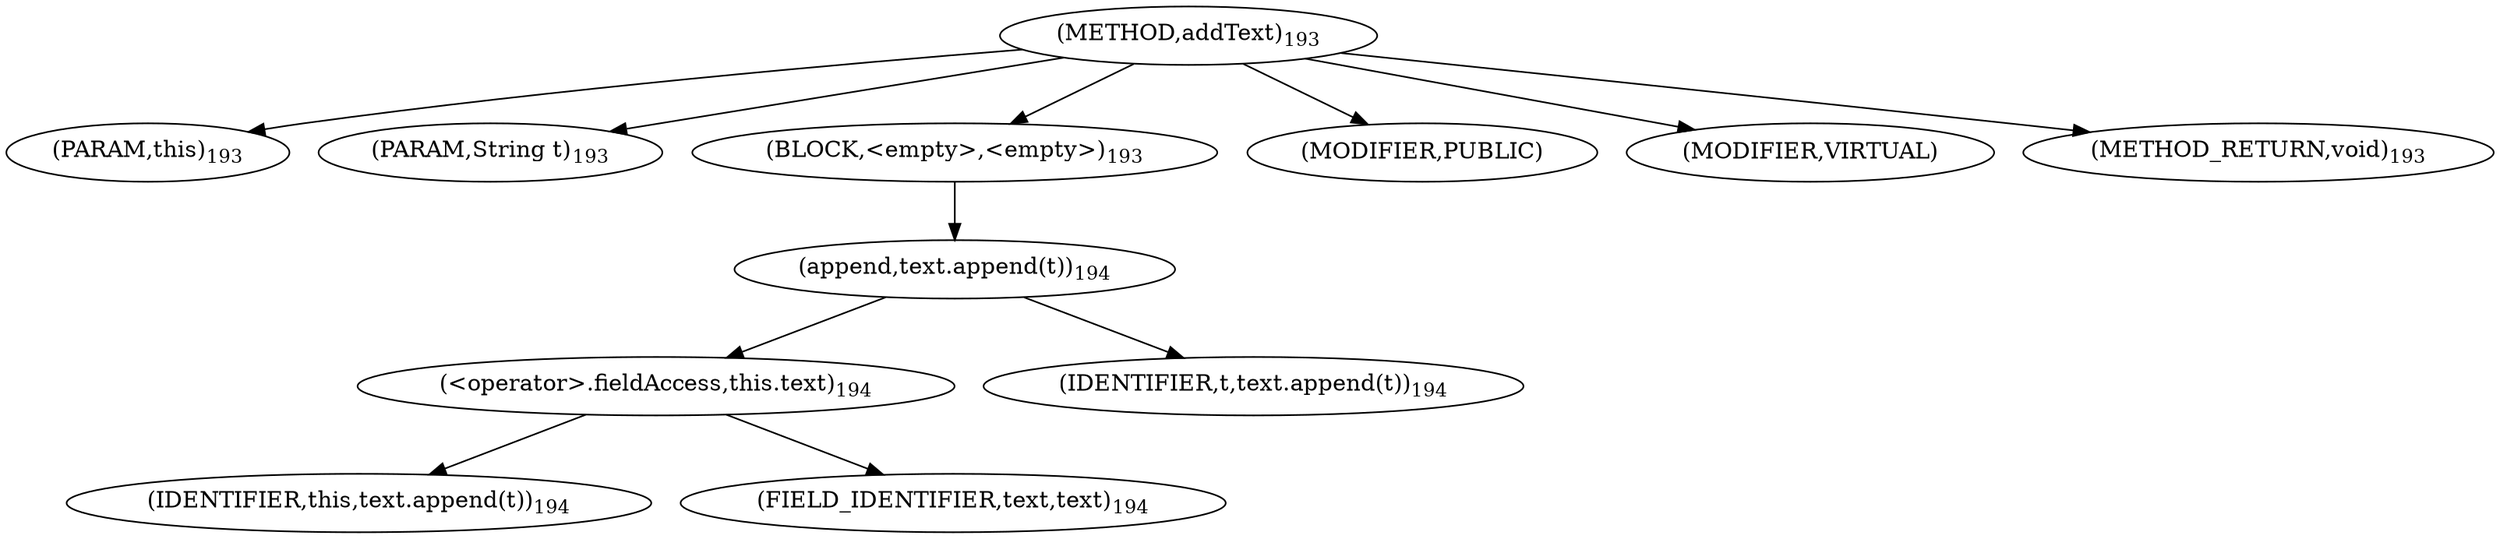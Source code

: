 digraph "addText" {  
"640" [label = <(METHOD,addText)<SUB>193</SUB>> ]
"641" [label = <(PARAM,this)<SUB>193</SUB>> ]
"642" [label = <(PARAM,String t)<SUB>193</SUB>> ]
"643" [label = <(BLOCK,&lt;empty&gt;,&lt;empty&gt;)<SUB>193</SUB>> ]
"644" [label = <(append,text.append(t))<SUB>194</SUB>> ]
"645" [label = <(&lt;operator&gt;.fieldAccess,this.text)<SUB>194</SUB>> ]
"646" [label = <(IDENTIFIER,this,text.append(t))<SUB>194</SUB>> ]
"647" [label = <(FIELD_IDENTIFIER,text,text)<SUB>194</SUB>> ]
"648" [label = <(IDENTIFIER,t,text.append(t))<SUB>194</SUB>> ]
"649" [label = <(MODIFIER,PUBLIC)> ]
"650" [label = <(MODIFIER,VIRTUAL)> ]
"651" [label = <(METHOD_RETURN,void)<SUB>193</SUB>> ]
  "640" -> "641" 
  "640" -> "642" 
  "640" -> "643" 
  "640" -> "649" 
  "640" -> "650" 
  "640" -> "651" 
  "643" -> "644" 
  "644" -> "645" 
  "644" -> "648" 
  "645" -> "646" 
  "645" -> "647" 
}
